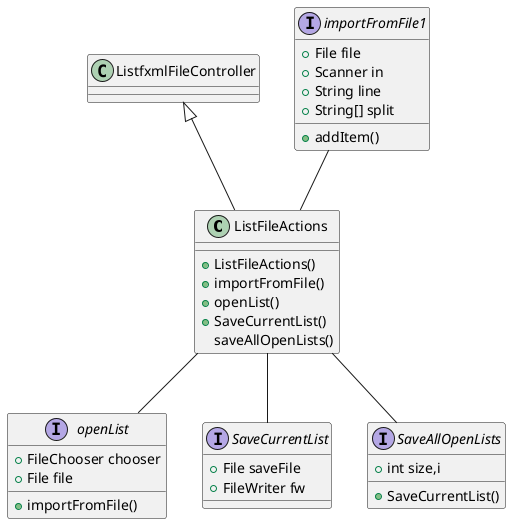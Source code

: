 @startuml
class ListFileActions extends ListfxmlFileController{
+ListFileActions()
+importFromFile()
+openList()
+SaveCurrentList()
saveAllOpenLists()
}

ListFileActions--openList
ListFileActions--SaveCurrentList
ListFileActions--SaveAllOpenLists

interface importFromFile1{
+File file
+Scanner in
+String line
+String[] split
+addItem()
}
importFromFile1 -- ListFileActions


interface openList{
+FileChooser chooser
+File file
+importFromFile()
}

interface SaveCurrentList{
+File saveFile
+FileWriter fw

}

interface SaveAllOpenLists{
+int size,i
+SaveCurrentList()
}


@enduml